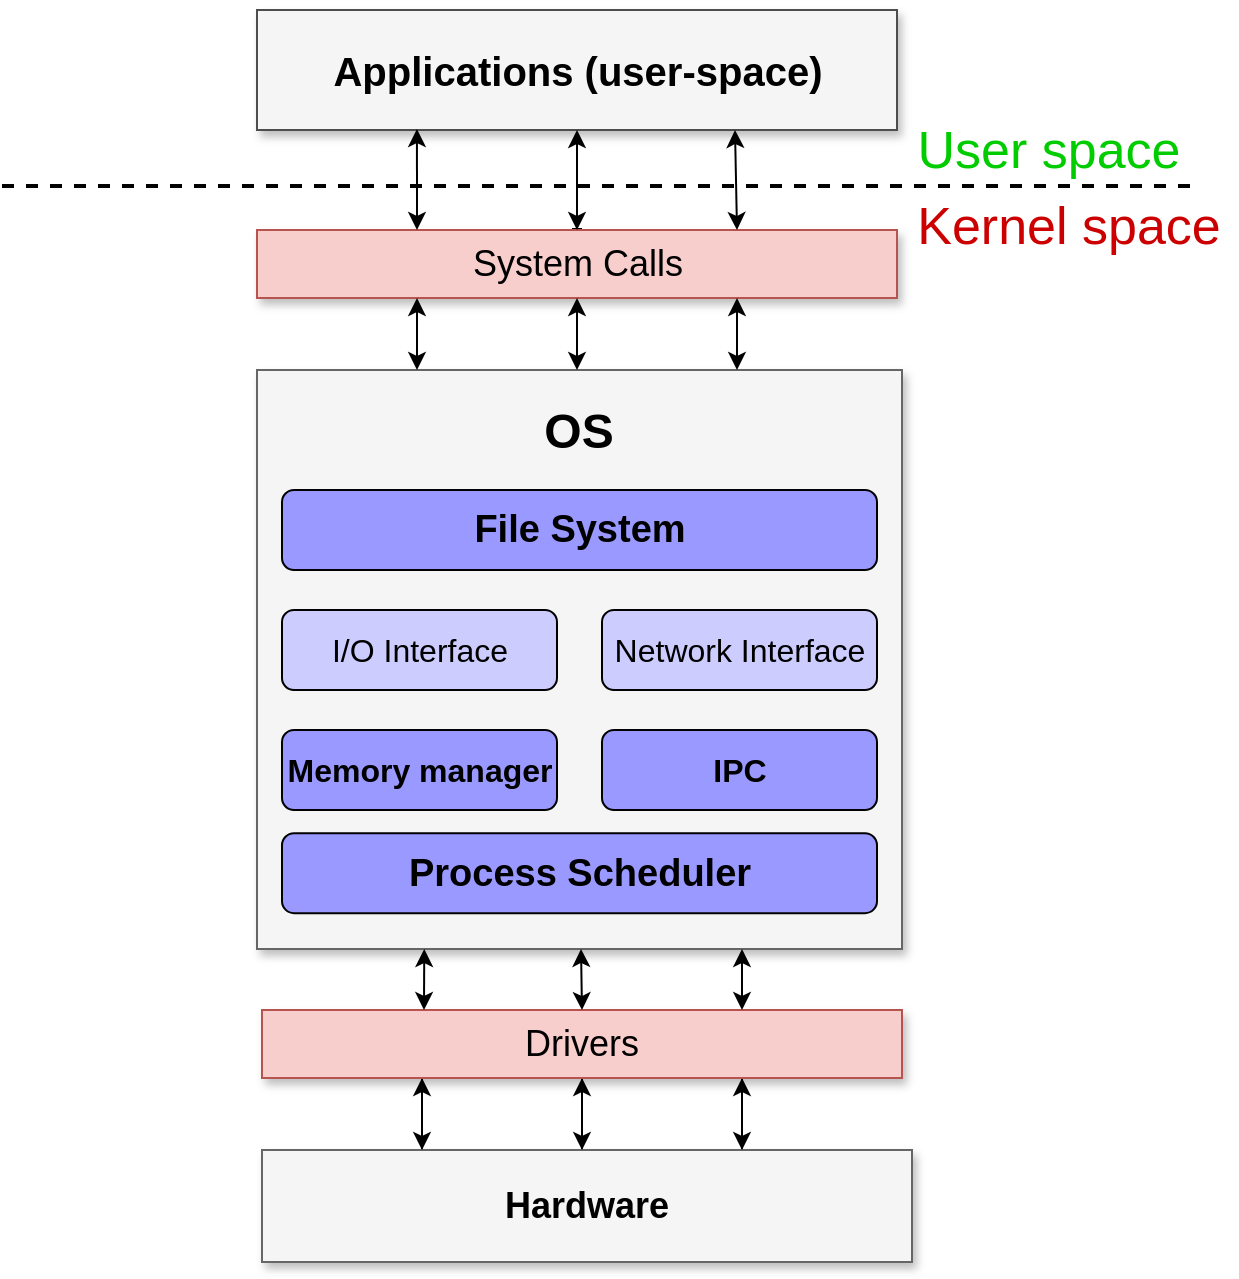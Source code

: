 <mxfile version="12.6.5" type="device" pages="4"><diagram name="All" id="90a13364-a465-7bf4-72fc-28e22215d7a0"><mxGraphModel dx="1221" dy="651" grid="1" gridSize="10" guides="1" tooltips="1" connect="1" arrows="1" fold="1" page="1" pageScale="1.5" pageWidth="1169" pageHeight="826" background="#ffffff" math="0" shadow="0"><root><mxCell id="0" style=";html=1;"/><mxCell id="1" style=";html=1;" parent="0"/><mxCell id="Ql11c1CVdPi-7cgk32mz-1" style="edgeStyle=orthogonalEdgeStyle;rounded=0;orthogonalLoop=1;jettySize=auto;html=1;exitX=0.25;exitY=0;exitDx=0;exitDy=0;entryX=0.25;entryY=1;entryDx=0;entryDy=0;" edge="1" parent="1" source="Ql11c1CVdPi-7cgk32mz-4" target="Ql11c1CVdPi-7cgk32mz-8"><mxGeometry relative="1" as="geometry"/></mxCell><mxCell id="Ql11c1CVdPi-7cgk32mz-2" style="edgeStyle=orthogonalEdgeStyle;rounded=0;orthogonalLoop=1;jettySize=auto;html=1;exitX=0.5;exitY=0;exitDx=0;exitDy=0;entryX=0.5;entryY=1;entryDx=0;entryDy=0;" edge="1" parent="1" source="Ql11c1CVdPi-7cgk32mz-4" target="Ql11c1CVdPi-7cgk32mz-8"><mxGeometry relative="1" as="geometry"/></mxCell><mxCell id="Ql11c1CVdPi-7cgk32mz-3" style="edgeStyle=orthogonalEdgeStyle;rounded=0;orthogonalLoop=1;jettySize=auto;html=1;exitX=0.75;exitY=0;exitDx=0;exitDy=0;entryX=0.75;entryY=1;entryDx=0;entryDy=0;" edge="1" parent="1" source="Ql11c1CVdPi-7cgk32mz-4" target="Ql11c1CVdPi-7cgk32mz-8"><mxGeometry relative="1" as="geometry"/></mxCell><mxCell id="Ql11c1CVdPi-7cgk32mz-4" value="&lt;b&gt;Hardware&lt;/b&gt;" style="whiteSpace=wrap;html=1;shadow=1;fontSize=18;fillColor=#f5f5f5;strokeColor=#666666;" vertex="1" parent="1"><mxGeometry x="780" y="810" width="325" height="56" as="geometry"/></mxCell><mxCell id="Ql11c1CVdPi-7cgk32mz-5" style="edgeStyle=orthogonalEdgeStyle;rounded=0;orthogonalLoop=1;jettySize=auto;html=1;exitX=0.25;exitY=1;exitDx=0;exitDy=0;" edge="1" parent="1" source="Ql11c1CVdPi-7cgk32mz-8"><mxGeometry relative="1" as="geometry"><mxPoint x="860" y="810" as="targetPoint"/></mxGeometry></mxCell><mxCell id="Ql11c1CVdPi-7cgk32mz-6" style="edgeStyle=orthogonalEdgeStyle;rounded=0;orthogonalLoop=1;jettySize=auto;html=1;exitX=0.5;exitY=1;exitDx=0;exitDy=0;" edge="1" parent="1" source="Ql11c1CVdPi-7cgk32mz-8"><mxGeometry relative="1" as="geometry"><mxPoint x="940" y="810" as="targetPoint"/></mxGeometry></mxCell><mxCell id="Ql11c1CVdPi-7cgk32mz-7" style="edgeStyle=orthogonalEdgeStyle;rounded=0;orthogonalLoop=1;jettySize=auto;html=1;exitX=0.75;exitY=1;exitDx=0;exitDy=0;" edge="1" parent="1" source="Ql11c1CVdPi-7cgk32mz-8"><mxGeometry relative="1" as="geometry"><mxPoint x="1020" y="810" as="targetPoint"/></mxGeometry></mxCell><mxCell id="Ql11c1CVdPi-7cgk32mz-8" value="Drivers" style="whiteSpace=wrap;html=1;shadow=1;fontSize=18;fillColor=#f8cecc;strokeColor=#b85450;" vertex="1" parent="1"><mxGeometry x="780" y="740" width="320" height="34" as="geometry"/></mxCell><mxCell id="Ql11c1CVdPi-7cgk32mz-9" value="&lt;b&gt;Applications (user-space)&lt;/b&gt;" style="whiteSpace=wrap;html=1;shadow=1;fontSize=20;fillColor=#f5f5f5;strokeColor=#4D4D4D;strokeWidth=1;" vertex="1" parent="1"><mxGeometry x="777.5" y="240" width="320" height="60" as="geometry"/></mxCell><mxCell id="Ql11c1CVdPi-7cgk32mz-10" style="edgeStyle=orthogonalEdgeStyle;shape=link;rounded=0;orthogonalLoop=1;jettySize=auto;html=1;shadow=0;strokeWidth=2;" edge="1" parent="1" source="Ql11c1CVdPi-7cgk32mz-11"><mxGeometry relative="1" as="geometry"><mxPoint x="937.5" y="350" as="targetPoint"/></mxGeometry></mxCell><mxCell id="Ql11c1CVdPi-7cgk32mz-11" value="System Calls" style="whiteSpace=wrap;html=1;shadow=1;fontSize=18;fillColor=#f8cecc;strokeColor=#b85450;rounded=0;glass=0;comic=0;absoluteArcSize=0;noLabel=0;fixDash=0;autosize=0;collapsible=0;container=0;recursiveResize=1;expand=1;part=0;movable=1;" vertex="1" parent="1"><mxGeometry x="777.5" y="350" width="320" height="34" as="geometry"><mxRectangle x="780" y="430" width="140" height="30" as="alternateBounds"/></mxGeometry></mxCell><mxCell id="Ql11c1CVdPi-7cgk32mz-12" value="" style="group;fillColor=#CCCCCC;strokeColor=#000000;rounded=0;glass=0;comic=0;" vertex="1" connectable="0" parent="1"><mxGeometry x="777.5" y="420" width="322.5" height="289.5" as="geometry"/></mxCell><mxCell id="Ql11c1CVdPi-7cgk32mz-13" value="" style="whiteSpace=wrap;html=1;shadow=1;fontSize=18;fillColor=#f5f5f5;strokeColor=#666666;" vertex="1" parent="Ql11c1CVdPi-7cgk32mz-12"><mxGeometry width="322.5" height="289.5" as="geometry"/></mxCell><mxCell id="Ql11c1CVdPi-7cgk32mz-14" value="&lt;font style=&quot;font-size: 24px&quot;&gt;&lt;b&gt;&lt;font style=&quot;font-size: 24px&quot;&gt;OS &lt;br&gt;&lt;/font&gt;&lt;/b&gt;&lt;/font&gt;" style="text;html=1;strokeColor=none;fillColor=none;align=center;verticalAlign=middle;whiteSpace=wrap;rounded=0;" vertex="1" parent="Ql11c1CVdPi-7cgk32mz-12"><mxGeometry x="47.911" width="226.677" height="62.036" as="geometry"/></mxCell><mxCell id="b1C6NLX_1hOigITfxTRq-1" value="&lt;b&gt;&lt;font style=&quot;font-size: 19px&quot;&gt;Process Scheduler&lt;/font&gt;&lt;/b&gt;" style="rounded=1;whiteSpace=wrap;html=1;fillColor=#9999FF;gradientColor=none;" vertex="1" parent="Ql11c1CVdPi-7cgk32mz-12"><mxGeometry x="12.5" y="231.59" width="297.5" height="40" as="geometry"/></mxCell><mxCell id="b1C6NLX_1hOigITfxTRq-6" value="&lt;font style=&quot;font-size: 16px&quot;&gt;&lt;b&gt;&lt;font style=&quot;font-size: 16px&quot;&gt;Memory manager&lt;br&gt;&lt;/font&gt;&lt;/b&gt;&lt;/font&gt;" style="rounded=1;whiteSpace=wrap;html=1;fillColor=#9999FF;gradientColor=none;" vertex="1" parent="Ql11c1CVdPi-7cgk32mz-12"><mxGeometry x="12.5" y="180" width="137.5" height="40" as="geometry"/></mxCell><mxCell id="b1C6NLX_1hOigITfxTRq-12" value="&lt;b&gt;&lt;font style=&quot;font-size: 16px&quot;&gt;IPC&lt;/font&gt;&lt;/b&gt;" style="rounded=1;whiteSpace=wrap;html=1;fillColor=#9999FF;gradientColor=none;" vertex="1" parent="Ql11c1CVdPi-7cgk32mz-12"><mxGeometry x="172.5" y="180.0" width="137.5" height="40" as="geometry"/></mxCell><mxCell id="b1C6NLX_1hOigITfxTRq-20" value="&lt;font style=&quot;font-size: 16px&quot;&gt;I/O Interface&lt;br&gt;&lt;/font&gt;" style="rounded=1;whiteSpace=wrap;html=1;fillColor=#CCCCFF;gradientColor=none;glass=0;shadow=0;comic=0;" vertex="1" parent="Ql11c1CVdPi-7cgk32mz-12"><mxGeometry x="12.5" y="120" width="137.5" height="40" as="geometry"/></mxCell><mxCell id="b1C6NLX_1hOigITfxTRq-29" value="&lt;font style=&quot;font-size: 16px&quot;&gt;Network Interface&lt;br&gt;&lt;/font&gt;" style="rounded=1;whiteSpace=wrap;html=1;fillColor=#CCCCFF;gradientColor=none;" vertex="1" parent="Ql11c1CVdPi-7cgk32mz-12"><mxGeometry x="172.5" y="120" width="137.5" height="40" as="geometry"/></mxCell><mxCell id="b1C6NLX_1hOigITfxTRq-19" value="&lt;b&gt;&lt;font style=&quot;font-size: 19px&quot;&gt;File System&lt;br&gt;&lt;/font&gt;&lt;/b&gt;" style="rounded=1;whiteSpace=wrap;html=1;fillColor=#9999FF;gradientColor=none;" vertex="1" parent="Ql11c1CVdPi-7cgk32mz-12"><mxGeometry x="12.5" y="60" width="297.5" height="40" as="geometry"/></mxCell><mxCell id="Ql11c1CVdPi-7cgk32mz-15" value="" style="endArrow=classic;startArrow=classic;html=1;entryX=0.25;entryY=1;entryDx=0;entryDy=0;" edge="1" parent="1"><mxGeometry width="50" height="50" relative="1" as="geometry"><mxPoint x="861" y="740" as="sourcePoint"/><mxPoint x="861.125" y="709.5" as="targetPoint"/><Array as="points"/></mxGeometry></mxCell><mxCell id="Ql11c1CVdPi-7cgk32mz-16" value="" style="endArrow=classic;startArrow=classic;html=1;entryX=0.25;entryY=1;entryDx=0;entryDy=0;" edge="1" parent="1"><mxGeometry width="50" height="50" relative="1" as="geometry"><mxPoint x="940" y="740" as="sourcePoint"/><mxPoint x="939.505" y="709.5" as="targetPoint"/><Array as="points"/></mxGeometry></mxCell><mxCell id="Ql11c1CVdPi-7cgk32mz-17" value="" style="endArrow=classic;startArrow=classic;html=1;entryX=0.25;entryY=1;entryDx=0;entryDy=0;exitX=0.75;exitY=0;exitDx=0;exitDy=0;" edge="1" parent="1" source="Ql11c1CVdPi-7cgk32mz-8"><mxGeometry width="50" height="50" relative="1" as="geometry"><mxPoint x="1020.62" y="760" as="sourcePoint"/><mxPoint x="1019.995" y="709.5" as="targetPoint"/><Array as="points"/></mxGeometry></mxCell><mxCell id="Ql11c1CVdPi-7cgk32mz-18" value="" style="endArrow=none;dashed=1;html=1;shadow=0;strokeWidth=2;" edge="1" parent="1"><mxGeometry width="50" height="50" relative="1" as="geometry"><mxPoint x="650" y="328" as="sourcePoint"/><mxPoint x="1250" y="328" as="targetPoint"/><Array as="points"/></mxGeometry></mxCell><mxCell id="Ql11c1CVdPi-7cgk32mz-19" value="&lt;font style=&quot;font-size: 26px&quot; color=&quot;#00CC00&quot;&gt;User space&lt;br&gt;&lt;/font&gt;" style="text;html=1;align=center;verticalAlign=middle;resizable=0;points=[];autosize=1;" vertex="1" parent="1"><mxGeometry x="1097.5" y="300" width="150" height="20" as="geometry"/></mxCell><mxCell id="Ql11c1CVdPi-7cgk32mz-20" value="&lt;font style=&quot;font-size: 26px&quot; color=&quot;#CC0000&quot;&gt;Kernel space&lt;br&gt;&lt;/font&gt;" style="text;html=1;align=center;verticalAlign=middle;resizable=0;points=[];autosize=1;" vertex="1" parent="1"><mxGeometry x="1097.5" y="338" width="170" height="20" as="geometry"/></mxCell><mxCell id="Ql11c1CVdPi-7cgk32mz-21" value="" style="endArrow=classic;startArrow=classic;html=1;entryX=0.25;entryY=1;entryDx=0;entryDy=0;exitX=0.25;exitY=0;exitDx=0;exitDy=0;" edge="1" parent="1" source="Ql11c1CVdPi-7cgk32mz-11"><mxGeometry width="50" height="50" relative="1" as="geometry"><mxPoint x="857.5" y="340" as="sourcePoint"/><mxPoint x="857.475" y="299.5" as="targetPoint"/><Array as="points"/></mxGeometry></mxCell><mxCell id="Ql11c1CVdPi-7cgk32mz-22" value="" style="endArrow=classic;startArrow=classic;html=1;entryX=0.5;entryY=1;entryDx=0;entryDy=0;exitX=0.5;exitY=0;exitDx=0;exitDy=0;" edge="1" parent="1" source="Ql11c1CVdPi-7cgk32mz-11" target="Ql11c1CVdPi-7cgk32mz-9"><mxGeometry width="50" height="50" relative="1" as="geometry"><mxPoint x="935.5" y="340" as="sourcePoint"/><mxPoint x="935.855" y="299.5" as="targetPoint"/><Array as="points"/></mxGeometry></mxCell><mxCell id="Ql11c1CVdPi-7cgk32mz-23" value="" style="endArrow=classic;startArrow=classic;html=1;exitX=0.75;exitY=0;exitDx=0;exitDy=0;" edge="1" parent="1" source="Ql11c1CVdPi-7cgk32mz-11"><mxGeometry width="50" height="50" relative="1" as="geometry"><mxPoint x="1016.5" y="340" as="sourcePoint"/><mxPoint x="1016.5" y="300" as="targetPoint"/><Array as="points"/></mxGeometry></mxCell><mxCell id="Ql11c1CVdPi-7cgk32mz-24" value="" style="endArrow=classic;startArrow=classic;html=1;entryX=0.25;entryY=1;entryDx=0;entryDy=0;" edge="1" parent="1" target="Ql11c1CVdPi-7cgk32mz-11"><mxGeometry width="50" height="50" relative="1" as="geometry"><mxPoint x="857.5" y="420" as="sourcePoint"/><mxPoint x="857.5" y="390" as="targetPoint"/><Array as="points"/></mxGeometry></mxCell><mxCell id="Ql11c1CVdPi-7cgk32mz-25" value="" style="endArrow=classic;startArrow=classic;html=1;entryX=0.5;entryY=1;entryDx=0;entryDy=0;" edge="1" parent="1" target="Ql11c1CVdPi-7cgk32mz-11"><mxGeometry width="50" height="50" relative="1" as="geometry"><mxPoint x="937.5" y="420" as="sourcePoint"/><mxPoint x="937.5" y="390" as="targetPoint"/><Array as="points"/></mxGeometry></mxCell><mxCell id="Ql11c1CVdPi-7cgk32mz-26" value="" style="endArrow=classic;startArrow=classic;html=1;entryX=0.5;entryY=1;entryDx=0;entryDy=0;" edge="1" parent="1"><mxGeometry width="50" height="50" relative="1" as="geometry"><mxPoint x="1017.5" y="420" as="sourcePoint"/><mxPoint x="1017.5" y="384" as="targetPoint"/><Array as="points"><mxPoint x="1017.5" y="400"/></Array></mxGeometry></mxCell></root></mxGraphModel></diagram><diagram id="WJf7KwjANOOt-zBDwLc3" name="OS_1"><mxGraphModel dx="1221" dy="651" grid="1" gridSize="10" guides="1" tooltips="1" connect="1" arrows="1" fold="1" page="1" pageScale="1" pageWidth="827" pageHeight="1169" math="0" shadow="0"><root><mxCell id="HeEma91ZjQmIL1AgWXV0-0"/><mxCell id="HeEma91ZjQmIL1AgWXV0-1" parent="HeEma91ZjQmIL1AgWXV0-0"/><mxCell id="PVWscl8MLxl4rrs3X1gx-19" value="&lt;b&gt;Applications (user-space)&lt;/b&gt;" style="whiteSpace=wrap;html=1;shadow=1;fontSize=20;fillColor=#f5f5f5;strokeColor=#4D4D4D;strokeWidth=1;" vertex="1" parent="HeEma91ZjQmIL1AgWXV0-1"><mxGeometry x="790" y="360" width="320" height="60" as="geometry"/></mxCell><mxCell id="PVWscl8MLxl4rrs3X1gx-20" value="&lt;b&gt;Hardware&lt;/b&gt;" style="whiteSpace=wrap;html=1;shadow=1;fontSize=18;fillColor=#f5f5f5;strokeColor=#666666;" vertex="1" parent="HeEma91ZjQmIL1AgWXV0-1"><mxGeometry x="790" y="810" width="325" height="56" as="geometry"/></mxCell><mxCell id="PVWscl8MLxl4rrs3X1gx-21" style="edgeStyle=orthogonalEdgeStyle;shape=link;rounded=0;orthogonalLoop=1;jettySize=auto;html=1;shadow=0;strokeWidth=2;" edge="1" parent="HeEma91ZjQmIL1AgWXV0-1"><mxGeometry relative="1" as="geometry"><mxPoint x="950" y="470" as="targetPoint"/><mxPoint x="950.059" y="470" as="sourcePoint"/></mxGeometry></mxCell><mxCell id="PVWscl8MLxl4rrs3X1gx-23" value="" style="group;fillColor=#CCCCCC;strokeColor=#000000;rounded=0;glass=0;comic=0;" vertex="1" connectable="0" parent="HeEma91ZjQmIL1AgWXV0-1"><mxGeometry x="790" y="470" width="322.5" height="289.5" as="geometry"/></mxCell><mxCell id="PVWscl8MLxl4rrs3X1gx-24" value="" style="whiteSpace=wrap;html=1;shadow=1;fontSize=18;fillColor=#f5f5f5;strokeColor=#666666;" vertex="1" parent="PVWscl8MLxl4rrs3X1gx-23"><mxGeometry width="322.5" height="289.5" as="geometry"/></mxCell><mxCell id="PVWscl8MLxl4rrs3X1gx-25" value="&lt;font style=&quot;font-size: 24px&quot;&gt;&lt;b&gt;&lt;font style=&quot;font-size: 24px&quot;&gt;OS &lt;br&gt;&lt;/font&gt;&lt;/b&gt;&lt;/font&gt;" style="text;html=1;strokeColor=none;fillColor=none;align=center;verticalAlign=middle;whiteSpace=wrap;rounded=0;" vertex="1" parent="PVWscl8MLxl4rrs3X1gx-23"><mxGeometry x="47.911" width="226.677" height="62.036" as="geometry"/></mxCell><mxCell id="PVWscl8MLxl4rrs3X1gx-26" value="" style="endArrow=classic;startArrow=classic;html=1;entryX=0.25;entryY=1;entryDx=0;entryDy=0;exitX=0.25;exitY=0;exitDx=0;exitDy=0;" edge="1" parent="HeEma91ZjQmIL1AgWXV0-1"><mxGeometry width="50" height="50" relative="1" as="geometry"><mxPoint x="874.25" y="810" as="sourcePoint"/><mxPoint x="873.625" y="759.5" as="targetPoint"/><Array as="points"/></mxGeometry></mxCell><mxCell id="PVWscl8MLxl4rrs3X1gx-27" value="" style="endArrow=classic;startArrow=classic;html=1;entryX=0.25;entryY=1;entryDx=0;entryDy=0;exitX=0.25;exitY=0;exitDx=0;exitDy=0;" edge="1" parent="HeEma91ZjQmIL1AgWXV0-1"><mxGeometry width="50" height="50" relative="1" as="geometry"><mxPoint x="952.63" y="810" as="sourcePoint"/><mxPoint x="952.005" y="759.5" as="targetPoint"/><Array as="points"/></mxGeometry></mxCell><mxCell id="PVWscl8MLxl4rrs3X1gx-28" value="" style="endArrow=classic;startArrow=classic;html=1;entryX=0.25;entryY=1;entryDx=0;entryDy=0;exitX=0.25;exitY=0;exitDx=0;exitDy=0;" edge="1" parent="HeEma91ZjQmIL1AgWXV0-1"><mxGeometry width="50" height="50" relative="1" as="geometry"><mxPoint x="1033.12" y="810" as="sourcePoint"/><mxPoint x="1032.495" y="759.5" as="targetPoint"/><Array as="points"/></mxGeometry></mxCell><mxCell id="PVWscl8MLxl4rrs3X1gx-29" value="" style="endArrow=none;dashed=1;html=1;shadow=0;strokeWidth=2;" edge="1" parent="HeEma91ZjQmIL1AgWXV0-1"><mxGeometry width="50" height="50" relative="1" as="geometry"><mxPoint x="662.5" y="450" as="sourcePoint"/><mxPoint x="1262.5" y="450" as="targetPoint"/><Array as="points"/></mxGeometry></mxCell><mxCell id="PVWscl8MLxl4rrs3X1gx-30" value="&lt;font style=&quot;font-size: 26px&quot; color=&quot;#00CC00&quot;&gt;User space&lt;br&gt;&lt;/font&gt;" style="text;html=1;align=center;verticalAlign=middle;resizable=0;points=[];autosize=1;" vertex="1" parent="HeEma91ZjQmIL1AgWXV0-1"><mxGeometry x="1110" y="420" width="150" height="20" as="geometry"/></mxCell><mxCell id="PVWscl8MLxl4rrs3X1gx-31" value="&lt;font style=&quot;font-size: 26px&quot; color=&quot;#CC0000&quot;&gt;Kernel space&lt;br&gt;&lt;/font&gt;" style="text;html=1;align=center;verticalAlign=middle;resizable=0;points=[];autosize=1;" vertex="1" parent="HeEma91ZjQmIL1AgWXV0-1"><mxGeometry x="1110" y="460" width="170" height="20" as="geometry"/></mxCell><mxCell id="PVWscl8MLxl4rrs3X1gx-32" value="" style="endArrow=classic;startArrow=classic;html=1;entryX=0.25;entryY=1;entryDx=0;entryDy=0;" edge="1" parent="HeEma91ZjQmIL1AgWXV0-1"><mxGeometry width="50" height="50" relative="1" as="geometry"><mxPoint x="870" y="470" as="sourcePoint"/><mxPoint x="869.975" y="419.5" as="targetPoint"/><Array as="points"/></mxGeometry></mxCell><mxCell id="PVWscl8MLxl4rrs3X1gx-33" value="" style="endArrow=classic;startArrow=classic;html=1;entryX=0.5;entryY=1;entryDx=0;entryDy=0;exitX=0.5;exitY=0;exitDx=0;exitDy=0;" edge="1" parent="HeEma91ZjQmIL1AgWXV0-1" target="PVWscl8MLxl4rrs3X1gx-19"><mxGeometry width="50" height="50" relative="1" as="geometry"><mxPoint x="950" y="470" as="sourcePoint"/><mxPoint x="948.355" y="419.5" as="targetPoint"/><Array as="points"/></mxGeometry></mxCell><mxCell id="PVWscl8MLxl4rrs3X1gx-34" value="" style="endArrow=classic;startArrow=classic;html=1;exitX=0.75;exitY=0;exitDx=0;exitDy=0;" edge="1" parent="HeEma91ZjQmIL1AgWXV0-1"><mxGeometry width="50" height="50" relative="1" as="geometry"><mxPoint x="1030.0" y="470" as="sourcePoint"/><mxPoint x="1029" y="420" as="targetPoint"/><Array as="points"/></mxGeometry></mxCell></root></mxGraphModel></diagram><diagram id="9fuTEFoJBUi8RJSGMgCK" name="OS_2"><mxGraphModel dx="1483" dy="790" grid="1" gridSize="10" guides="1" tooltips="1" connect="1" arrows="1" fold="1" page="1" pageScale="1" pageWidth="827" pageHeight="1169" math="0" shadow="0"><root><mxCell id="85NeFMc5qW9iM4s76Jju-0"/><mxCell id="85NeFMc5qW9iM4s76Jju-1" parent="85NeFMc5qW9iM4s76Jju-0"/><mxCell id="85NeFMc5qW9iM4s76Jju-5" value="&lt;b&gt;Applications (user-space)&lt;/b&gt;" style="whiteSpace=wrap;html=1;shadow=1;fontSize=20;fillColor=#f5f5f5;strokeColor=#4D4D4D;strokeWidth=1;" parent="85NeFMc5qW9iM4s76Jju-1" vertex="1"><mxGeometry x="780" y="350" width="320" height="60" as="geometry"/></mxCell><mxCell id="85NeFMc5qW9iM4s76Jju-9" value="&lt;b&gt;Hardware&lt;/b&gt;" style="whiteSpace=wrap;html=1;shadow=1;fontSize=18;fillColor=#f5f5f5;strokeColor=#666666;" parent="85NeFMc5qW9iM4s76Jju-1" vertex="1"><mxGeometry x="780" y="870" width="325" height="56" as="geometry"/></mxCell><mxCell id="9WcApVY2MYq335g5hX60-25" style="edgeStyle=orthogonalEdgeStyle;shape=link;rounded=0;orthogonalLoop=1;jettySize=auto;html=1;shadow=0;strokeWidth=2;" edge="1" parent="85NeFMc5qW9iM4s76Jju-1" source="85NeFMc5qW9iM4s76Jju-13"><mxGeometry relative="1" as="geometry"><mxPoint x="940" y="460" as="targetPoint"/></mxGeometry></mxCell><mxCell id="85NeFMc5qW9iM4s76Jju-13" value="System Calls" style="whiteSpace=wrap;html=1;shadow=1;fontSize=18;fillColor=#f8cecc;strokeColor=#b85450;rounded=0;glass=0;comic=0;absoluteArcSize=0;noLabel=0;fixDash=0;autosize=0;collapsible=0;container=0;recursiveResize=1;expand=1;part=0;movable=1;" parent="85NeFMc5qW9iM4s76Jju-1" vertex="1"><mxGeometry x="780" y="460" width="320" height="34" as="geometry"><mxRectangle x="780" y="430" width="140" height="30" as="alternateBounds"/></mxGeometry></mxCell><mxCell id="85NeFMc5qW9iM4s76Jju-14" value="" style="group;fillColor=#CCCCCC;strokeColor=#000000;rounded=0;glass=0;comic=0;" parent="85NeFMc5qW9iM4s76Jju-1" vertex="1" connectable="0"><mxGeometry x="780" y="530" width="322.5" height="289.5" as="geometry"/></mxCell><mxCell id="85NeFMc5qW9iM4s76Jju-15" value="" style="whiteSpace=wrap;html=1;shadow=1;fontSize=18;fillColor=#f5f5f5;strokeColor=#666666;" parent="85NeFMc5qW9iM4s76Jju-14" vertex="1"><mxGeometry width="322.5" height="289.5" as="geometry"/></mxCell><mxCell id="85NeFMc5qW9iM4s76Jju-16" value="&lt;font style=&quot;font-size: 24px&quot;&gt;&lt;b&gt;&lt;font style=&quot;font-size: 24px&quot;&gt;OS &lt;br&gt;&lt;/font&gt;&lt;/b&gt;&lt;/font&gt;" style="text;html=1;strokeColor=none;fillColor=none;align=center;verticalAlign=middle;whiteSpace=wrap;rounded=0;" parent="85NeFMc5qW9iM4s76Jju-14" vertex="1"><mxGeometry x="47.911" width="226.677" height="62.036" as="geometry"/></mxCell><mxCell id="85NeFMc5qW9iM4s76Jju-34" value="" style="endArrow=classic;startArrow=classic;html=1;entryX=0.25;entryY=1;entryDx=0;entryDy=0;exitX=0.25;exitY=0;exitDx=0;exitDy=0;" parent="85NeFMc5qW9iM4s76Jju-1" edge="1"><mxGeometry width="50" height="50" relative="1" as="geometry"><mxPoint x="864.25" y="870" as="sourcePoint"/><mxPoint x="863.625" y="819.5" as="targetPoint"/><Array as="points"/></mxGeometry></mxCell><mxCell id="9WcApVY2MYq335g5hX60-0" value="" style="endArrow=classic;startArrow=classic;html=1;entryX=0.25;entryY=1;entryDx=0;entryDy=0;exitX=0.25;exitY=0;exitDx=0;exitDy=0;" edge="1" parent="85NeFMc5qW9iM4s76Jju-1"><mxGeometry width="50" height="50" relative="1" as="geometry"><mxPoint x="942.63" y="870" as="sourcePoint"/><mxPoint x="942.005" y="819.5" as="targetPoint"/><Array as="points"/></mxGeometry></mxCell><mxCell id="9WcApVY2MYq335g5hX60-1" value="" style="endArrow=classic;startArrow=classic;html=1;entryX=0.25;entryY=1;entryDx=0;entryDy=0;exitX=0.25;exitY=0;exitDx=0;exitDy=0;" edge="1" parent="85NeFMc5qW9iM4s76Jju-1"><mxGeometry width="50" height="50" relative="1" as="geometry"><mxPoint x="1023.12" y="870" as="sourcePoint"/><mxPoint x="1022.495" y="819.5" as="targetPoint"/><Array as="points"/></mxGeometry></mxCell><mxCell id="9WcApVY2MYq335g5hX60-3" value="" style="endArrow=none;dashed=1;html=1;shadow=0;strokeWidth=2;" edge="1" parent="85NeFMc5qW9iM4s76Jju-1"><mxGeometry width="50" height="50" relative="1" as="geometry"><mxPoint x="652.5" y="440" as="sourcePoint"/><mxPoint x="1252.5" y="440" as="targetPoint"/><Array as="points"/></mxGeometry></mxCell><mxCell id="9WcApVY2MYq335g5hX60-7" value="&lt;font style=&quot;font-size: 26px&quot; color=&quot;#00CC00&quot;&gt;User space&lt;br&gt;&lt;/font&gt;" style="text;html=1;align=center;verticalAlign=middle;resizable=0;points=[];autosize=1;" vertex="1" parent="85NeFMc5qW9iM4s76Jju-1"><mxGeometry x="1100" y="410" width="150" height="20" as="geometry"/></mxCell><mxCell id="9WcApVY2MYq335g5hX60-8" value="&lt;font style=&quot;font-size: 26px&quot; color=&quot;#CC0000&quot;&gt;Kernel space&lt;br&gt;&lt;/font&gt;" style="text;html=1;align=center;verticalAlign=middle;resizable=0;points=[];autosize=1;" vertex="1" parent="85NeFMc5qW9iM4s76Jju-1"><mxGeometry x="1100" y="450" width="170" height="20" as="geometry"/></mxCell><mxCell id="9WcApVY2MYq335g5hX60-11" value="" style="endArrow=classic;startArrow=classic;html=1;entryX=0.25;entryY=1;entryDx=0;entryDy=0;exitX=0.25;exitY=0;exitDx=0;exitDy=0;" edge="1" parent="85NeFMc5qW9iM4s76Jju-1" source="85NeFMc5qW9iM4s76Jju-13"><mxGeometry width="50" height="50" relative="1" as="geometry"><mxPoint x="860" y="450" as="sourcePoint"/><mxPoint x="859.975" y="409.5" as="targetPoint"/><Array as="points"/></mxGeometry></mxCell><mxCell id="9WcApVY2MYq335g5hX60-12" value="" style="endArrow=classic;startArrow=classic;html=1;entryX=0.5;entryY=1;entryDx=0;entryDy=0;exitX=0.5;exitY=0;exitDx=0;exitDy=0;" edge="1" parent="85NeFMc5qW9iM4s76Jju-1" source="85NeFMc5qW9iM4s76Jju-13" target="85NeFMc5qW9iM4s76Jju-5"><mxGeometry width="50" height="50" relative="1" as="geometry"><mxPoint x="938" y="450" as="sourcePoint"/><mxPoint x="938.355" y="409.5" as="targetPoint"/><Array as="points"/></mxGeometry></mxCell><mxCell id="9WcApVY2MYq335g5hX60-13" value="" style="endArrow=classic;startArrow=classic;html=1;exitX=0.75;exitY=0;exitDx=0;exitDy=0;" edge="1" parent="85NeFMc5qW9iM4s76Jju-1" source="85NeFMc5qW9iM4s76Jju-13"><mxGeometry width="50" height="50" relative="1" as="geometry"><mxPoint x="1019" y="450" as="sourcePoint"/><mxPoint x="1019" y="410" as="targetPoint"/><Array as="points"/></mxGeometry></mxCell><mxCell id="9WcApVY2MYq335g5hX60-22" value="" style="endArrow=classic;startArrow=classic;html=1;entryX=0.25;entryY=1;entryDx=0;entryDy=0;" edge="1" parent="85NeFMc5qW9iM4s76Jju-1" target="85NeFMc5qW9iM4s76Jju-13"><mxGeometry width="50" height="50" relative="1" as="geometry"><mxPoint x="860" y="530" as="sourcePoint"/><mxPoint x="860" y="500" as="targetPoint"/><Array as="points"/></mxGeometry></mxCell><mxCell id="9WcApVY2MYq335g5hX60-23" value="" style="endArrow=classic;startArrow=classic;html=1;entryX=0.5;entryY=1;entryDx=0;entryDy=0;" edge="1" parent="85NeFMc5qW9iM4s76Jju-1" target="85NeFMc5qW9iM4s76Jju-13"><mxGeometry width="50" height="50" relative="1" as="geometry"><mxPoint x="940" y="530" as="sourcePoint"/><mxPoint x="940" y="500" as="targetPoint"/><Array as="points"/></mxGeometry></mxCell><mxCell id="9WcApVY2MYq335g5hX60-29" value="" style="endArrow=classic;startArrow=classic;html=1;entryX=0.5;entryY=1;entryDx=0;entryDy=0;" edge="1" parent="85NeFMc5qW9iM4s76Jju-1"><mxGeometry width="50" height="50" relative="1" as="geometry"><mxPoint x="1020" y="530" as="sourcePoint"/><mxPoint x="1020" y="494" as="targetPoint"/><Array as="points"><mxPoint x="1020" y="510"/></Array></mxGeometry></mxCell></root></mxGraphModel></diagram><diagram id="0za0nJpdymvyg-SJQ283" name="OS_3"><mxGraphModel dx="1483" dy="790" grid="1" gridSize="10" guides="1" tooltips="1" connect="1" arrows="1" fold="1" page="1" pageScale="1" pageWidth="827" pageHeight="1169" math="0" shadow="0"><root><mxCell id="I362PwiQkLUiQZ42poMa-0"/><mxCell id="I362PwiQkLUiQZ42poMa-1" parent="I362PwiQkLUiQZ42poMa-0"/><mxCell id="I362PwiQkLUiQZ42poMa-6" style="edgeStyle=orthogonalEdgeStyle;rounded=0;orthogonalLoop=1;jettySize=auto;html=1;exitX=0.25;exitY=0;exitDx=0;exitDy=0;entryX=0.25;entryY=1;entryDx=0;entryDy=0;" parent="I362PwiQkLUiQZ42poMa-1" source="I362PwiQkLUiQZ42poMa-9" target="I362PwiQkLUiQZ42poMa-20" edge="1"><mxGeometry relative="1" as="geometry"/></mxCell><mxCell id="I362PwiQkLUiQZ42poMa-7" style="edgeStyle=orthogonalEdgeStyle;rounded=0;orthogonalLoop=1;jettySize=auto;html=1;exitX=0.5;exitY=0;exitDx=0;exitDy=0;entryX=0.5;entryY=1;entryDx=0;entryDy=0;" parent="I362PwiQkLUiQZ42poMa-1" source="I362PwiQkLUiQZ42poMa-9" target="I362PwiQkLUiQZ42poMa-20" edge="1"><mxGeometry relative="1" as="geometry"/></mxCell><mxCell id="I362PwiQkLUiQZ42poMa-8" style="edgeStyle=orthogonalEdgeStyle;rounded=0;orthogonalLoop=1;jettySize=auto;html=1;exitX=0.75;exitY=0;exitDx=0;exitDy=0;entryX=0.75;entryY=1;entryDx=0;entryDy=0;" parent="I362PwiQkLUiQZ42poMa-1" source="I362PwiQkLUiQZ42poMa-9" target="I362PwiQkLUiQZ42poMa-20" edge="1"><mxGeometry relative="1" as="geometry"/></mxCell><mxCell id="I362PwiQkLUiQZ42poMa-9" value="&lt;b&gt;Hardware&lt;/b&gt;" style="whiteSpace=wrap;html=1;shadow=1;fontSize=18;fillColor=#f5f5f5;strokeColor=#666666;" parent="I362PwiQkLUiQZ42poMa-1" vertex="1"><mxGeometry x="780" y="810" width="325" height="56" as="geometry"/></mxCell><mxCell id="I362PwiQkLUiQZ42poMa-17" style="edgeStyle=orthogonalEdgeStyle;rounded=0;orthogonalLoop=1;jettySize=auto;html=1;exitX=0.25;exitY=1;exitDx=0;exitDy=0;" parent="I362PwiQkLUiQZ42poMa-1" source="I362PwiQkLUiQZ42poMa-20" edge="1"><mxGeometry relative="1" as="geometry"><mxPoint x="860" y="810" as="targetPoint"/></mxGeometry></mxCell><mxCell id="I362PwiQkLUiQZ42poMa-18" style="edgeStyle=orthogonalEdgeStyle;rounded=0;orthogonalLoop=1;jettySize=auto;html=1;exitX=0.5;exitY=1;exitDx=0;exitDy=0;" parent="I362PwiQkLUiQZ42poMa-1" source="I362PwiQkLUiQZ42poMa-20" edge="1"><mxGeometry relative="1" as="geometry"><mxPoint x="940" y="810" as="targetPoint"/></mxGeometry></mxCell><mxCell id="I362PwiQkLUiQZ42poMa-19" style="edgeStyle=orthogonalEdgeStyle;rounded=0;orthogonalLoop=1;jettySize=auto;html=1;exitX=0.75;exitY=1;exitDx=0;exitDy=0;" parent="I362PwiQkLUiQZ42poMa-1" source="I362PwiQkLUiQZ42poMa-20" edge="1"><mxGeometry relative="1" as="geometry"><mxPoint x="1020" y="810" as="targetPoint"/></mxGeometry></mxCell><mxCell id="I362PwiQkLUiQZ42poMa-20" value="Drivers" style="whiteSpace=wrap;html=1;shadow=1;fontSize=18;fillColor=#f8cecc;strokeColor=#b85450;" parent="I362PwiQkLUiQZ42poMa-1" vertex="1"><mxGeometry x="780" y="740" width="320" height="34" as="geometry"/></mxCell><mxCell id="OLg_hEFhVQ7KyC2d_5Li-0" value="&lt;b&gt;Applications (user-space)&lt;/b&gt;" style="whiteSpace=wrap;html=1;shadow=1;fontSize=20;fillColor=#f5f5f5;strokeColor=#4D4D4D;strokeWidth=1;" vertex="1" parent="I362PwiQkLUiQZ42poMa-1"><mxGeometry x="777.5" y="240" width="320" height="60" as="geometry"/></mxCell><mxCell id="OLg_hEFhVQ7KyC2d_5Li-2" style="edgeStyle=orthogonalEdgeStyle;shape=link;rounded=0;orthogonalLoop=1;jettySize=auto;html=1;shadow=0;strokeWidth=2;" edge="1" parent="I362PwiQkLUiQZ42poMa-1" source="OLg_hEFhVQ7KyC2d_5Li-3"><mxGeometry relative="1" as="geometry"><mxPoint x="937.5" y="350" as="targetPoint"/></mxGeometry></mxCell><mxCell id="OLg_hEFhVQ7KyC2d_5Li-3" value="System Calls" style="whiteSpace=wrap;html=1;shadow=1;fontSize=18;fillColor=#f8cecc;strokeColor=#b85450;rounded=0;glass=0;comic=0;absoluteArcSize=0;noLabel=0;fixDash=0;autosize=0;collapsible=0;container=0;recursiveResize=1;expand=1;part=0;movable=1;" vertex="1" parent="I362PwiQkLUiQZ42poMa-1"><mxGeometry x="777.5" y="350" width="320" height="34" as="geometry"><mxRectangle x="780" y="430" width="140" height="30" as="alternateBounds"/></mxGeometry></mxCell><mxCell id="OLg_hEFhVQ7KyC2d_5Li-4" value="" style="group;fillColor=#CCCCCC;strokeColor=#000000;rounded=0;glass=0;comic=0;" vertex="1" connectable="0" parent="I362PwiQkLUiQZ42poMa-1"><mxGeometry x="777.5" y="420" width="322.5" height="289.5" as="geometry"/></mxCell><mxCell id="OLg_hEFhVQ7KyC2d_5Li-5" value="" style="whiteSpace=wrap;html=1;shadow=1;fontSize=18;fillColor=#f5f5f5;strokeColor=#666666;" vertex="1" parent="OLg_hEFhVQ7KyC2d_5Li-4"><mxGeometry width="322.5" height="289.5" as="geometry"/></mxCell><mxCell id="OLg_hEFhVQ7KyC2d_5Li-6" value="&lt;font style=&quot;font-size: 24px&quot;&gt;&lt;b&gt;&lt;font style=&quot;font-size: 24px&quot;&gt;OS &lt;br&gt;&lt;/font&gt;&lt;/b&gt;&lt;/font&gt;" style="text;html=1;strokeColor=none;fillColor=none;align=center;verticalAlign=middle;whiteSpace=wrap;rounded=0;" vertex="1" parent="OLg_hEFhVQ7KyC2d_5Li-4"><mxGeometry x="47.911" width="226.677" height="62.036" as="geometry"/></mxCell><mxCell id="OLg_hEFhVQ7KyC2d_5Li-7" value="" style="endArrow=classic;startArrow=classic;html=1;entryX=0.25;entryY=1;entryDx=0;entryDy=0;" edge="1" parent="I362PwiQkLUiQZ42poMa-1"><mxGeometry width="50" height="50" relative="1" as="geometry"><mxPoint x="861" y="740" as="sourcePoint"/><mxPoint x="861.125" y="709.5" as="targetPoint"/><Array as="points"/></mxGeometry></mxCell><mxCell id="OLg_hEFhVQ7KyC2d_5Li-8" value="" style="endArrow=classic;startArrow=classic;html=1;entryX=0.25;entryY=1;entryDx=0;entryDy=0;" edge="1" parent="I362PwiQkLUiQZ42poMa-1"><mxGeometry width="50" height="50" relative="1" as="geometry"><mxPoint x="940" y="740" as="sourcePoint"/><mxPoint x="939.505" y="709.5" as="targetPoint"/><Array as="points"/></mxGeometry></mxCell><mxCell id="OLg_hEFhVQ7KyC2d_5Li-9" value="" style="endArrow=classic;startArrow=classic;html=1;entryX=0.25;entryY=1;entryDx=0;entryDy=0;exitX=0.75;exitY=0;exitDx=0;exitDy=0;" edge="1" parent="I362PwiQkLUiQZ42poMa-1" source="I362PwiQkLUiQZ42poMa-20"><mxGeometry width="50" height="50" relative="1" as="geometry"><mxPoint x="1020.62" y="760" as="sourcePoint"/><mxPoint x="1019.995" y="709.5" as="targetPoint"/><Array as="points"/></mxGeometry></mxCell><mxCell id="OLg_hEFhVQ7KyC2d_5Li-10" value="" style="endArrow=none;dashed=1;html=1;shadow=0;strokeWidth=2;" edge="1" parent="I362PwiQkLUiQZ42poMa-1"><mxGeometry width="50" height="50" relative="1" as="geometry"><mxPoint x="650" y="330" as="sourcePoint"/><mxPoint x="1250" y="330" as="targetPoint"/><Array as="points"/></mxGeometry></mxCell><mxCell id="OLg_hEFhVQ7KyC2d_5Li-11" value="&lt;font style=&quot;font-size: 26px&quot; color=&quot;#00CC00&quot;&gt;User space&lt;br&gt;&lt;/font&gt;" style="text;html=1;align=center;verticalAlign=middle;resizable=0;points=[];autosize=1;" vertex="1" parent="I362PwiQkLUiQZ42poMa-1"><mxGeometry x="1097.5" y="300" width="150" height="20" as="geometry"/></mxCell><mxCell id="OLg_hEFhVQ7KyC2d_5Li-12" value="&lt;font style=&quot;font-size: 26px&quot; color=&quot;#CC0000&quot;&gt;Kernel space&lt;br&gt;&lt;/font&gt;" style="text;html=1;align=center;verticalAlign=middle;resizable=0;points=[];autosize=1;" vertex="1" parent="I362PwiQkLUiQZ42poMa-1"><mxGeometry x="1097.5" y="340" width="170" height="20" as="geometry"/></mxCell><mxCell id="OLg_hEFhVQ7KyC2d_5Li-13" value="" style="endArrow=classic;startArrow=classic;html=1;entryX=0.25;entryY=1;entryDx=0;entryDy=0;exitX=0.25;exitY=0;exitDx=0;exitDy=0;" edge="1" parent="I362PwiQkLUiQZ42poMa-1" source="OLg_hEFhVQ7KyC2d_5Li-3"><mxGeometry width="50" height="50" relative="1" as="geometry"><mxPoint x="857.5" y="340" as="sourcePoint"/><mxPoint x="857.475" y="299.5" as="targetPoint"/><Array as="points"/></mxGeometry></mxCell><mxCell id="OLg_hEFhVQ7KyC2d_5Li-14" value="" style="endArrow=classic;startArrow=classic;html=1;entryX=0.5;entryY=1;entryDx=0;entryDy=0;exitX=0.5;exitY=0;exitDx=0;exitDy=0;" edge="1" parent="I362PwiQkLUiQZ42poMa-1" source="OLg_hEFhVQ7KyC2d_5Li-3" target="OLg_hEFhVQ7KyC2d_5Li-0"><mxGeometry width="50" height="50" relative="1" as="geometry"><mxPoint x="935.5" y="340" as="sourcePoint"/><mxPoint x="935.855" y="299.5" as="targetPoint"/><Array as="points"/></mxGeometry></mxCell><mxCell id="OLg_hEFhVQ7KyC2d_5Li-15" value="" style="endArrow=classic;startArrow=classic;html=1;exitX=0.75;exitY=0;exitDx=0;exitDy=0;" edge="1" parent="I362PwiQkLUiQZ42poMa-1" source="OLg_hEFhVQ7KyC2d_5Li-3"><mxGeometry width="50" height="50" relative="1" as="geometry"><mxPoint x="1016.5" y="340" as="sourcePoint"/><mxPoint x="1016.5" y="300" as="targetPoint"/><Array as="points"/></mxGeometry></mxCell><mxCell id="OLg_hEFhVQ7KyC2d_5Li-16" value="" style="endArrow=classic;startArrow=classic;html=1;entryX=0.25;entryY=1;entryDx=0;entryDy=0;" edge="1" parent="I362PwiQkLUiQZ42poMa-1" target="OLg_hEFhVQ7KyC2d_5Li-3"><mxGeometry width="50" height="50" relative="1" as="geometry"><mxPoint x="857.5" y="420" as="sourcePoint"/><mxPoint x="857.5" y="390" as="targetPoint"/><Array as="points"/></mxGeometry></mxCell><mxCell id="OLg_hEFhVQ7KyC2d_5Li-17" value="" style="endArrow=classic;startArrow=classic;html=1;entryX=0.5;entryY=1;entryDx=0;entryDy=0;" edge="1" parent="I362PwiQkLUiQZ42poMa-1" target="OLg_hEFhVQ7KyC2d_5Li-3"><mxGeometry width="50" height="50" relative="1" as="geometry"><mxPoint x="937.5" y="420" as="sourcePoint"/><mxPoint x="937.5" y="390" as="targetPoint"/><Array as="points"/></mxGeometry></mxCell><mxCell id="OLg_hEFhVQ7KyC2d_5Li-18" value="" style="endArrow=classic;startArrow=classic;html=1;entryX=0.5;entryY=1;entryDx=0;entryDy=0;" edge="1" parent="I362PwiQkLUiQZ42poMa-1"><mxGeometry width="50" height="50" relative="1" as="geometry"><mxPoint x="1017.5" y="420" as="sourcePoint"/><mxPoint x="1017.5" y="384" as="targetPoint"/><Array as="points"><mxPoint x="1017.5" y="400"/></Array></mxGeometry></mxCell></root></mxGraphModel></diagram></mxfile>